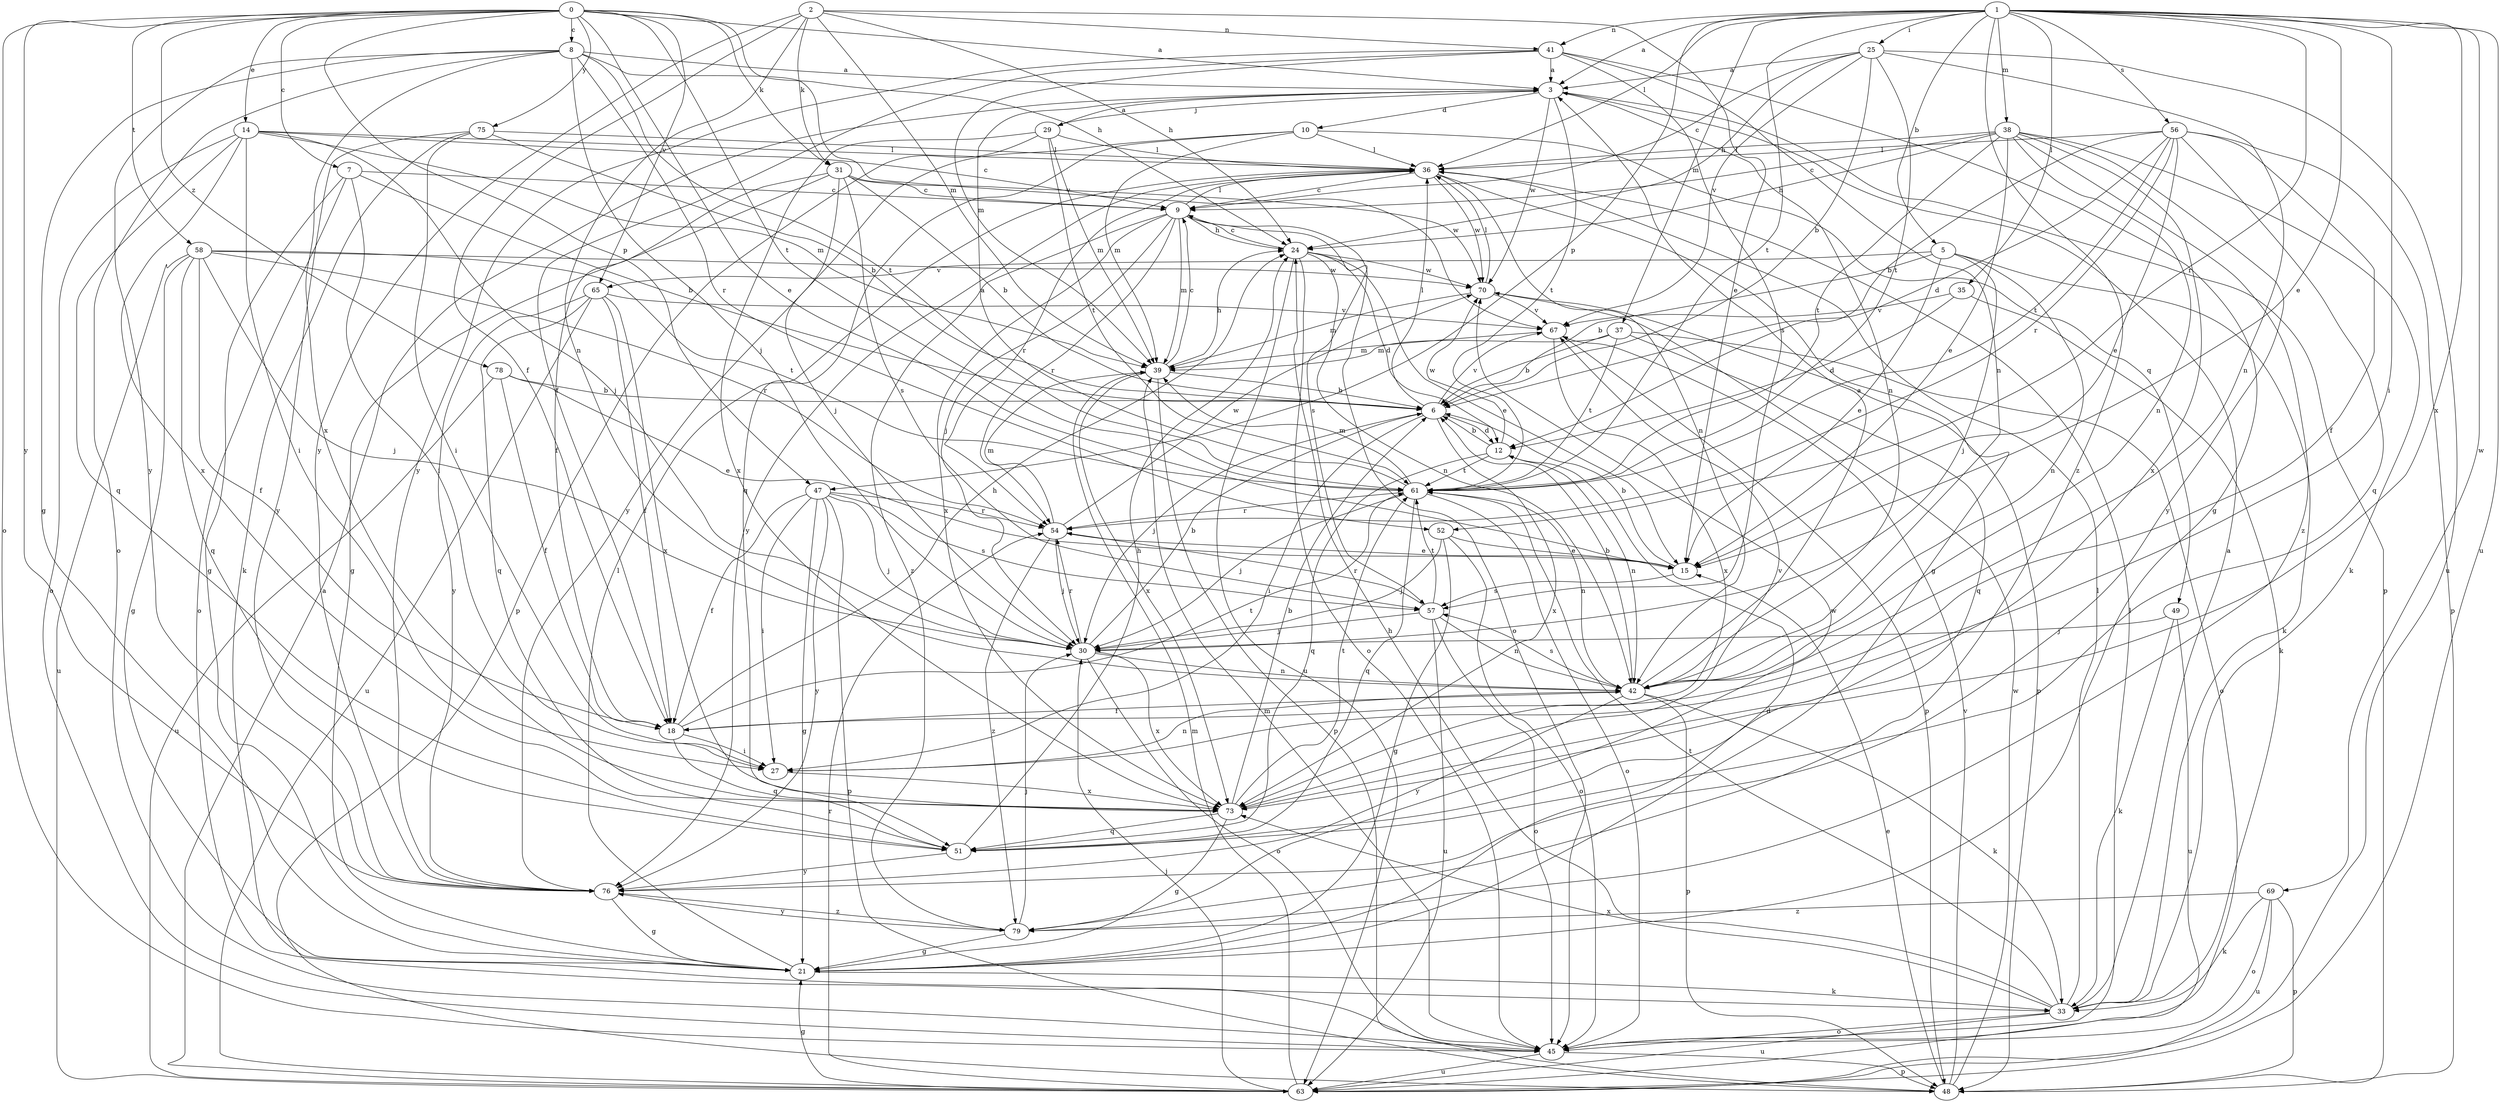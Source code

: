 strict digraph  {
0;
1;
2;
3;
5;
6;
7;
8;
9;
10;
12;
14;
15;
18;
21;
24;
25;
27;
29;
30;
31;
33;
35;
36;
37;
38;
39;
41;
42;
45;
47;
48;
49;
51;
52;
54;
56;
57;
58;
61;
63;
65;
67;
69;
70;
73;
75;
76;
78;
79;
0 -> 3  [label=a];
0 -> 7  [label=c];
0 -> 8  [label=c];
0 -> 14  [label=e];
0 -> 15  [label=e];
0 -> 24  [label=h];
0 -> 31  [label=k];
0 -> 45  [label=o];
0 -> 47  [label=p];
0 -> 58  [label=t];
0 -> 61  [label=t];
0 -> 65  [label=v];
0 -> 75  [label=y];
0 -> 76  [label=y];
0 -> 78  [label=z];
1 -> 3  [label=a];
1 -> 5  [label=b];
1 -> 15  [label=e];
1 -> 25  [label=i];
1 -> 27  [label=i];
1 -> 35  [label=l];
1 -> 36  [label=l];
1 -> 37  [label=m];
1 -> 38  [label=m];
1 -> 41  [label=n];
1 -> 47  [label=p];
1 -> 52  [label=r];
1 -> 56  [label=s];
1 -> 61  [label=t];
1 -> 63  [label=u];
1 -> 69  [label=w];
1 -> 73  [label=x];
1 -> 79  [label=z];
2 -> 15  [label=e];
2 -> 18  [label=f];
2 -> 24  [label=h];
2 -> 31  [label=k];
2 -> 39  [label=m];
2 -> 41  [label=n];
2 -> 42  [label=n];
2 -> 76  [label=y];
3 -> 10  [label=d];
3 -> 29  [label=j];
3 -> 42  [label=n];
3 -> 48  [label=p];
3 -> 61  [label=t];
3 -> 70  [label=w];
5 -> 6  [label=b];
5 -> 15  [label=e];
5 -> 30  [label=j];
5 -> 33  [label=k];
5 -> 42  [label=n];
5 -> 65  [label=v];
6 -> 12  [label=d];
6 -> 27  [label=i];
6 -> 30  [label=j];
6 -> 36  [label=l];
6 -> 67  [label=v];
6 -> 73  [label=x];
7 -> 6  [label=b];
7 -> 9  [label=c];
7 -> 21  [label=g];
7 -> 27  [label=i];
7 -> 45  [label=o];
8 -> 3  [label=a];
8 -> 21  [label=g];
8 -> 30  [label=j];
8 -> 45  [label=o];
8 -> 52  [label=r];
8 -> 61  [label=t];
8 -> 67  [label=v];
8 -> 73  [label=x];
8 -> 76  [label=y];
9 -> 24  [label=h];
9 -> 30  [label=j];
9 -> 36  [label=l];
9 -> 39  [label=m];
9 -> 45  [label=o];
9 -> 54  [label=r];
9 -> 57  [label=s];
9 -> 73  [label=x];
9 -> 79  [label=z];
10 -> 36  [label=l];
10 -> 39  [label=m];
10 -> 49  [label=q];
10 -> 51  [label=q];
10 -> 76  [label=y];
12 -> 6  [label=b];
12 -> 42  [label=n];
12 -> 51  [label=q];
12 -> 61  [label=t];
12 -> 70  [label=w];
14 -> 9  [label=c];
14 -> 27  [label=i];
14 -> 30  [label=j];
14 -> 36  [label=l];
14 -> 39  [label=m];
14 -> 45  [label=o];
14 -> 51  [label=q];
14 -> 73  [label=x];
15 -> 6  [label=b];
15 -> 57  [label=s];
18 -> 24  [label=h];
18 -> 27  [label=i];
18 -> 51  [label=q];
18 -> 61  [label=t];
21 -> 12  [label=d];
21 -> 33  [label=k];
21 -> 36  [label=l];
24 -> 9  [label=c];
24 -> 12  [label=d];
24 -> 15  [label=e];
24 -> 42  [label=n];
24 -> 45  [label=o];
24 -> 63  [label=u];
24 -> 70  [label=w];
25 -> 3  [label=a];
25 -> 6  [label=b];
25 -> 9  [label=c];
25 -> 24  [label=h];
25 -> 42  [label=n];
25 -> 61  [label=t];
25 -> 63  [label=u];
25 -> 67  [label=v];
27 -> 42  [label=n];
27 -> 73  [label=x];
29 -> 3  [label=a];
29 -> 36  [label=l];
29 -> 39  [label=m];
29 -> 48  [label=p];
29 -> 61  [label=t];
29 -> 73  [label=x];
30 -> 6  [label=b];
30 -> 42  [label=n];
30 -> 45  [label=o];
30 -> 54  [label=r];
30 -> 73  [label=x];
31 -> 6  [label=b];
31 -> 9  [label=c];
31 -> 18  [label=f];
31 -> 21  [label=g];
31 -> 30  [label=j];
31 -> 57  [label=s];
31 -> 70  [label=w];
33 -> 3  [label=a];
33 -> 24  [label=h];
33 -> 36  [label=l];
33 -> 45  [label=o];
33 -> 61  [label=t];
33 -> 63  [label=u];
33 -> 73  [label=x];
35 -> 12  [label=d];
35 -> 33  [label=k];
35 -> 67  [label=v];
36 -> 9  [label=c];
36 -> 21  [label=g];
36 -> 42  [label=n];
36 -> 54  [label=r];
36 -> 70  [label=w];
36 -> 76  [label=y];
37 -> 6  [label=b];
37 -> 39  [label=m];
37 -> 45  [label=o];
37 -> 51  [label=q];
37 -> 61  [label=t];
38 -> 9  [label=c];
38 -> 15  [label=e];
38 -> 24  [label=h];
38 -> 33  [label=k];
38 -> 36  [label=l];
38 -> 42  [label=n];
38 -> 61  [label=t];
38 -> 73  [label=x];
38 -> 76  [label=y];
38 -> 79  [label=z];
39 -> 6  [label=b];
39 -> 9  [label=c];
39 -> 24  [label=h];
39 -> 48  [label=p];
39 -> 73  [label=x];
41 -> 3  [label=a];
41 -> 18  [label=f];
41 -> 21  [label=g];
41 -> 39  [label=m];
41 -> 42  [label=n];
41 -> 57  [label=s];
41 -> 76  [label=y];
42 -> 3  [label=a];
42 -> 6  [label=b];
42 -> 18  [label=f];
42 -> 33  [label=k];
42 -> 48  [label=p];
42 -> 57  [label=s];
42 -> 76  [label=y];
45 -> 36  [label=l];
45 -> 39  [label=m];
45 -> 48  [label=p];
45 -> 63  [label=u];
47 -> 18  [label=f];
47 -> 21  [label=g];
47 -> 27  [label=i];
47 -> 30  [label=j];
47 -> 48  [label=p];
47 -> 54  [label=r];
47 -> 57  [label=s];
47 -> 76  [label=y];
48 -> 15  [label=e];
48 -> 67  [label=v];
48 -> 70  [label=w];
49 -> 30  [label=j];
49 -> 33  [label=k];
49 -> 63  [label=u];
51 -> 24  [label=h];
51 -> 76  [label=y];
52 -> 15  [label=e];
52 -> 21  [label=g];
52 -> 30  [label=j];
52 -> 45  [label=o];
54 -> 15  [label=e];
54 -> 30  [label=j];
54 -> 39  [label=m];
54 -> 70  [label=w];
54 -> 79  [label=z];
56 -> 6  [label=b];
56 -> 12  [label=d];
56 -> 15  [label=e];
56 -> 18  [label=f];
56 -> 36  [label=l];
56 -> 48  [label=p];
56 -> 51  [label=q];
56 -> 54  [label=r];
56 -> 61  [label=t];
57 -> 30  [label=j];
57 -> 42  [label=n];
57 -> 45  [label=o];
57 -> 54  [label=r];
57 -> 61  [label=t];
57 -> 63  [label=u];
58 -> 18  [label=f];
58 -> 21  [label=g];
58 -> 30  [label=j];
58 -> 51  [label=q];
58 -> 54  [label=r];
58 -> 61  [label=t];
58 -> 63  [label=u];
58 -> 70  [label=w];
61 -> 3  [label=a];
61 -> 30  [label=j];
61 -> 39  [label=m];
61 -> 42  [label=n];
61 -> 45  [label=o];
61 -> 51  [label=q];
61 -> 54  [label=r];
63 -> 3  [label=a];
63 -> 21  [label=g];
63 -> 30  [label=j];
63 -> 39  [label=m];
63 -> 54  [label=r];
65 -> 18  [label=f];
65 -> 51  [label=q];
65 -> 63  [label=u];
65 -> 67  [label=v];
65 -> 73  [label=x];
65 -> 76  [label=y];
67 -> 39  [label=m];
67 -> 48  [label=p];
67 -> 73  [label=x];
69 -> 33  [label=k];
69 -> 45  [label=o];
69 -> 48  [label=p];
69 -> 63  [label=u];
69 -> 79  [label=z];
70 -> 36  [label=l];
70 -> 39  [label=m];
70 -> 48  [label=p];
70 -> 67  [label=v];
73 -> 6  [label=b];
73 -> 21  [label=g];
73 -> 51  [label=q];
73 -> 61  [label=t];
73 -> 67  [label=v];
75 -> 6  [label=b];
75 -> 27  [label=i];
75 -> 33  [label=k];
75 -> 36  [label=l];
75 -> 76  [label=y];
76 -> 21  [label=g];
76 -> 79  [label=z];
78 -> 6  [label=b];
78 -> 15  [label=e];
78 -> 18  [label=f];
78 -> 63  [label=u];
79 -> 21  [label=g];
79 -> 30  [label=j];
79 -> 70  [label=w];
79 -> 76  [label=y];
}
